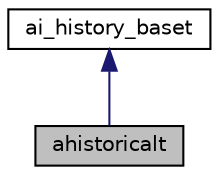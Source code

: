 digraph "ahistoricalt"
{
 // LATEX_PDF_SIZE
  bgcolor="transparent";
  edge [fontname="Helvetica",fontsize="10",labelfontname="Helvetica",labelfontsize="10"];
  node [fontname="Helvetica",fontsize="10",shape=record];
  Node1 [label="ahistoricalt",height=0.2,width=0.4,color="black", fillcolor="grey75", style="filled", fontcolor="black",tooltip="The common case of history is to only care about where you are now, not how you got there!..."];
  Node2 -> Node1 [dir="back",color="midnightblue",fontsize="10",style="solid",fontname="Helvetica"];
  Node2 [label="ai_history_baset",height=0.2,width=0.4,color="black",URL="$classai__history__baset.html",tooltip="A history object is an abstraction / representation of the control-flow part of a set of traces."];
}
